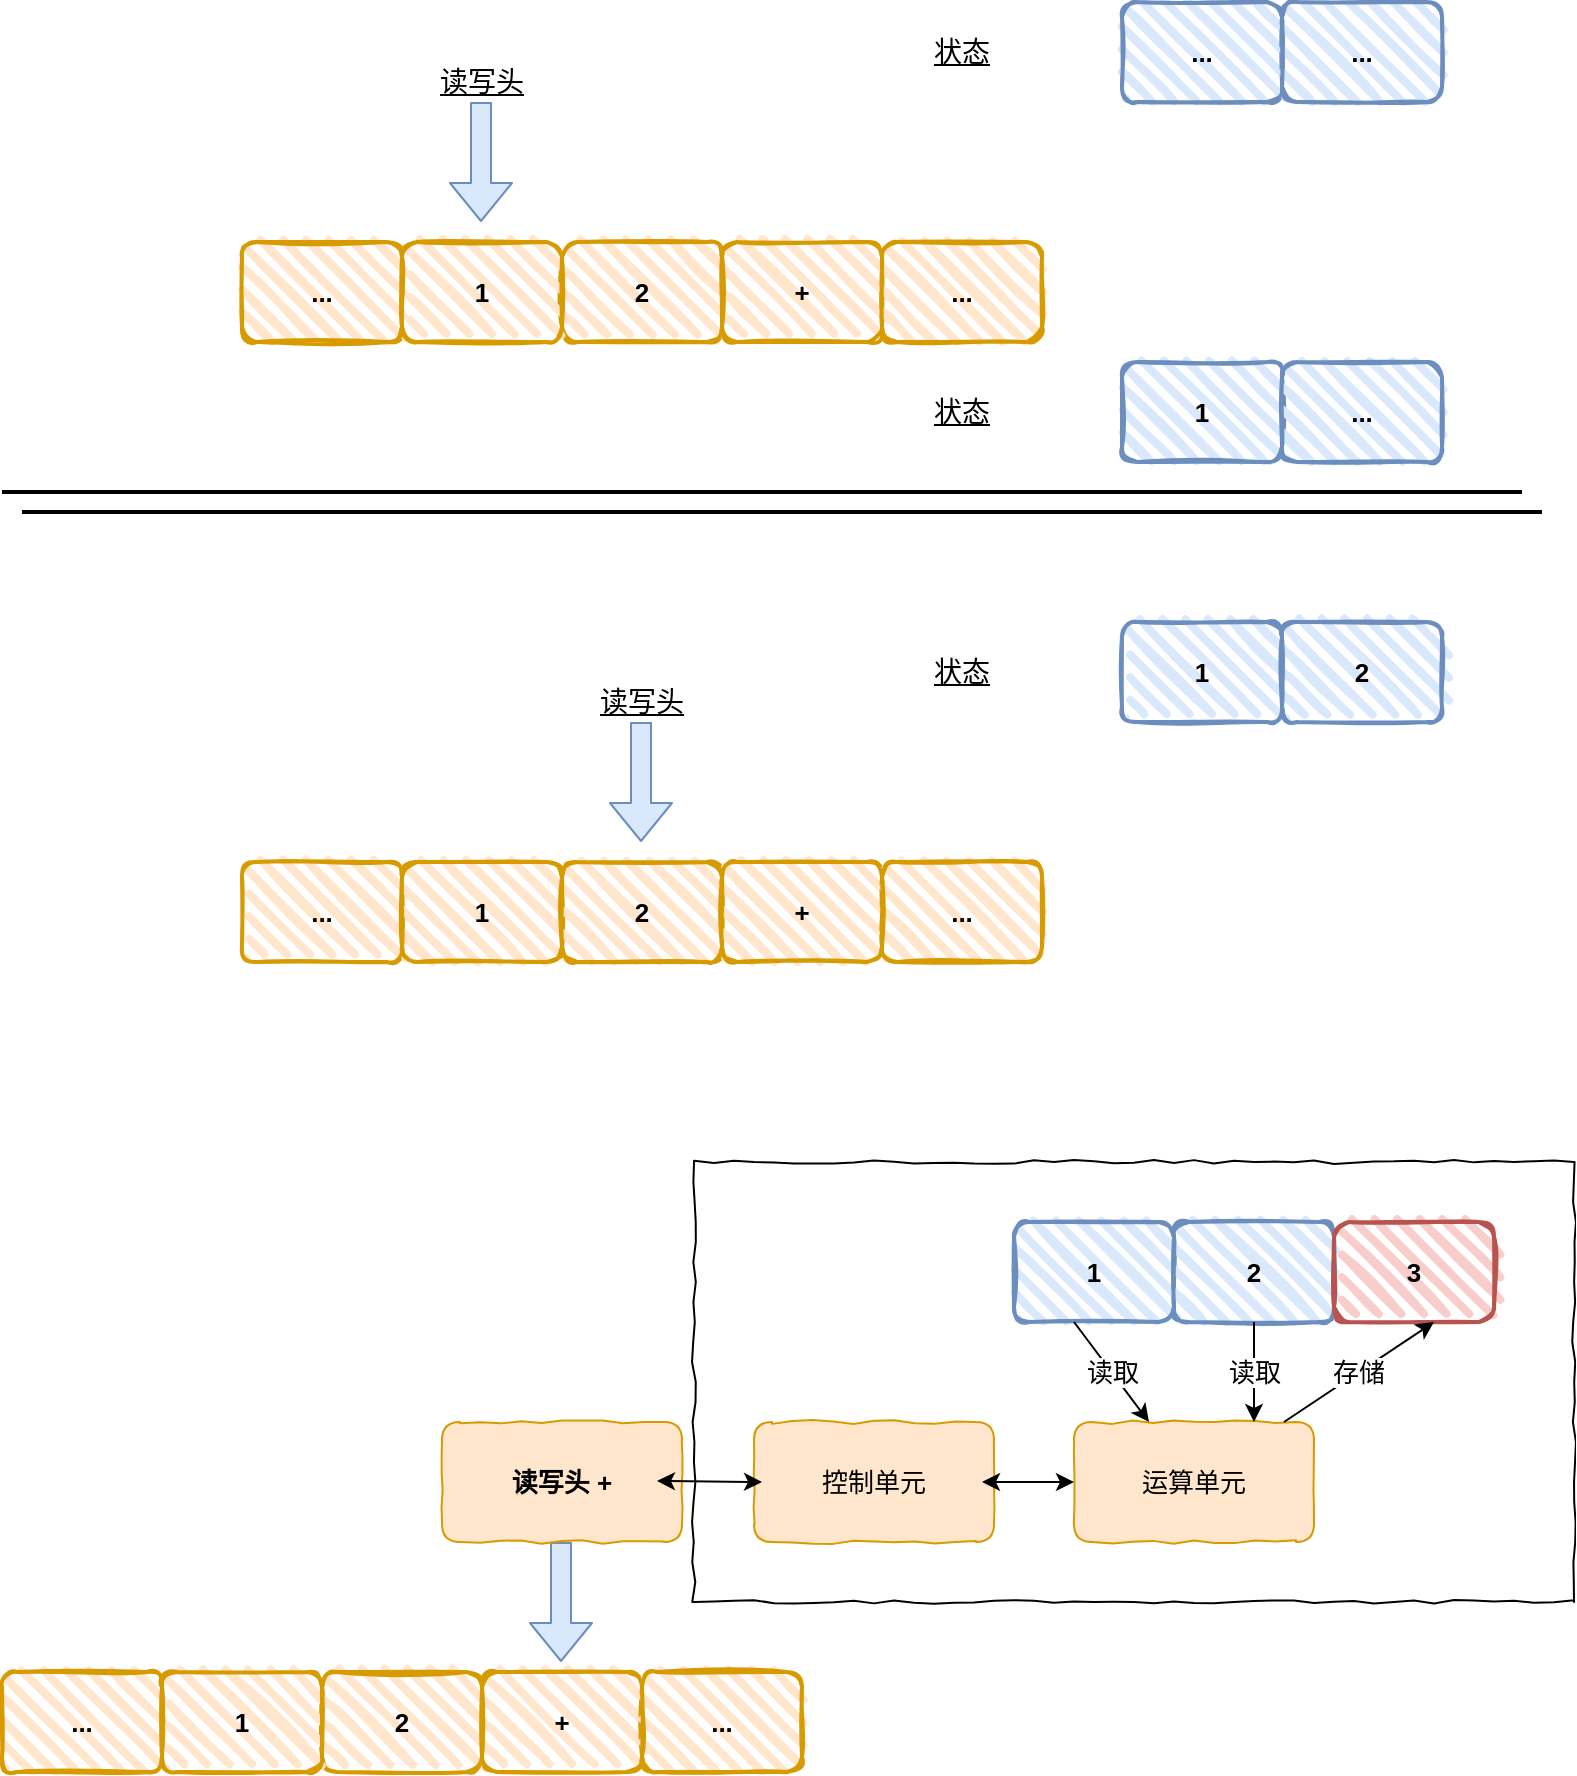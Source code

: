 <mxfile version="14.6.9" type="github">
  <diagram id="C5RBs43oDa-KdzZeNtuy" name="Page-1">
    <mxGraphModel dx="1422" dy="763" grid="1" gridSize="10" guides="1" tooltips="1" connect="1" arrows="1" fold="1" page="1" pageScale="1" pageWidth="827" pageHeight="1169" math="0" shadow="0">
      <root>
        <mxCell id="WIyWlLk6GJQsqaUBKTNV-0" />
        <mxCell id="WIyWlLk6GJQsqaUBKTNV-1" parent="WIyWlLk6GJQsqaUBKTNV-0" />
        <mxCell id="q5xzJfP4Nafqat3uKKbd-0" value="..." style="rounded=1;whiteSpace=wrap;html=1;strokeWidth=2;fillWeight=4;hachureGap=8;hachureAngle=45;fillColor=#ffe6cc;sketch=1;strokeColor=#d79b00;fontStyle=1;fontSize=13;" vertex="1" parent="WIyWlLk6GJQsqaUBKTNV-1">
          <mxGeometry x="160" y="160" width="80" height="50" as="geometry" />
        </mxCell>
        <mxCell id="q5xzJfP4Nafqat3uKKbd-1" value="2" style="rounded=1;whiteSpace=wrap;html=1;strokeWidth=2;fillWeight=4;hachureGap=8;hachureAngle=45;fillColor=#ffe6cc;sketch=1;strokeColor=#d79b00;fontStyle=1;fontSize=13;" vertex="1" parent="WIyWlLk6GJQsqaUBKTNV-1">
          <mxGeometry x="320" y="160" width="80" height="50" as="geometry" />
        </mxCell>
        <mxCell id="q5xzJfP4Nafqat3uKKbd-2" value="1" style="rounded=1;whiteSpace=wrap;html=1;strokeWidth=2;fillWeight=4;hachureGap=8;hachureAngle=45;fillColor=#ffe6cc;sketch=1;strokeColor=#d79b00;fontStyle=1;fontSize=13;" vertex="1" parent="WIyWlLk6GJQsqaUBKTNV-1">
          <mxGeometry x="240" y="160" width="80" height="50" as="geometry" />
        </mxCell>
        <mxCell id="q5xzJfP4Nafqat3uKKbd-3" value="+" style="rounded=1;whiteSpace=wrap;html=1;strokeWidth=2;fillWeight=4;hachureGap=8;hachureAngle=45;fillColor=#ffe6cc;sketch=1;strokeColor=#d79b00;fontStyle=1;fontSize=13;" vertex="1" parent="WIyWlLk6GJQsqaUBKTNV-1">
          <mxGeometry x="400" y="160" width="80" height="50" as="geometry" />
        </mxCell>
        <mxCell id="q5xzJfP4Nafqat3uKKbd-5" value="..." style="rounded=1;whiteSpace=wrap;html=1;strokeWidth=2;fillWeight=4;hachureGap=8;hachureAngle=45;fillColor=#ffe6cc;sketch=1;strokeColor=#d79b00;fontStyle=1;fontSize=13;" vertex="1" parent="WIyWlLk6GJQsqaUBKTNV-1">
          <mxGeometry x="480" y="160" width="80" height="50" as="geometry" />
        </mxCell>
        <mxCell id="q5xzJfP4Nafqat3uKKbd-6" value="" style="shape=flexArrow;endArrow=classic;html=1;fillColor=#dae8fc;strokeColor=#6c8ebf;" edge="1" parent="WIyWlLk6GJQsqaUBKTNV-1">
          <mxGeometry width="50" height="50" relative="1" as="geometry">
            <mxPoint x="279.5" y="90" as="sourcePoint" />
            <mxPoint x="279.5" y="150" as="targetPoint" />
          </mxGeometry>
        </mxCell>
        <mxCell id="q5xzJfP4Nafqat3uKKbd-9" value="读写头" style="text;html=1;strokeColor=none;fillColor=none;align=center;verticalAlign=middle;whiteSpace=wrap;rounded=0;fontSize=14;fontStyle=4;horizontal=1;" vertex="1" parent="WIyWlLk6GJQsqaUBKTNV-1">
          <mxGeometry x="240" y="70" width="80" height="20" as="geometry" />
        </mxCell>
        <mxCell id="q5xzJfP4Nafqat3uKKbd-10" value="1" style="rounded=1;whiteSpace=wrap;html=1;strokeWidth=2;fillWeight=4;hachureGap=8;hachureAngle=45;fillColor=#dae8fc;sketch=1;strokeColor=#6c8ebf;fontStyle=1;fontSize=13;" vertex="1" parent="WIyWlLk6GJQsqaUBKTNV-1">
          <mxGeometry x="600" y="220" width="80" height="50" as="geometry" />
        </mxCell>
        <mxCell id="q5xzJfP4Nafqat3uKKbd-12" value="..." style="rounded=1;whiteSpace=wrap;html=1;strokeWidth=2;fillWeight=4;hachureGap=8;hachureAngle=45;fillColor=#dae8fc;sketch=1;strokeColor=#6c8ebf;fontStyle=1;fontSize=13;" vertex="1" parent="WIyWlLk6GJQsqaUBKTNV-1">
          <mxGeometry x="680" y="220" width="80" height="50" as="geometry" />
        </mxCell>
        <mxCell id="q5xzJfP4Nafqat3uKKbd-13" value="状态" style="text;html=1;strokeColor=none;fillColor=none;align=center;verticalAlign=middle;whiteSpace=wrap;rounded=0;fontSize=14;fontStyle=4;horizontal=1;" vertex="1" parent="WIyWlLk6GJQsqaUBKTNV-1">
          <mxGeometry x="480" y="235" width="80" height="20" as="geometry" />
        </mxCell>
        <mxCell id="q5xzJfP4Nafqat3uKKbd-14" value="" style="line;strokeWidth=2;html=1;fontSize=13;" vertex="1" parent="WIyWlLk6GJQsqaUBKTNV-1">
          <mxGeometry x="40" y="280" width="760" height="10" as="geometry" />
        </mxCell>
        <mxCell id="q5xzJfP4Nafqat3uKKbd-15" value="..." style="rounded=1;whiteSpace=wrap;html=1;strokeWidth=2;fillWeight=4;hachureGap=8;hachureAngle=45;fillColor=#ffe6cc;sketch=1;strokeColor=#d79b00;fontStyle=1;fontSize=13;" vertex="1" parent="WIyWlLk6GJQsqaUBKTNV-1">
          <mxGeometry x="160" y="470" width="80" height="50" as="geometry" />
        </mxCell>
        <mxCell id="q5xzJfP4Nafqat3uKKbd-16" value="2" style="rounded=1;whiteSpace=wrap;html=1;strokeWidth=2;fillWeight=4;hachureGap=8;hachureAngle=45;fillColor=#ffe6cc;sketch=1;strokeColor=#d79b00;fontStyle=1;fontSize=13;" vertex="1" parent="WIyWlLk6GJQsqaUBKTNV-1">
          <mxGeometry x="320" y="470" width="80" height="50" as="geometry" />
        </mxCell>
        <mxCell id="q5xzJfP4Nafqat3uKKbd-17" value="1" style="rounded=1;whiteSpace=wrap;html=1;strokeWidth=2;fillWeight=4;hachureGap=8;hachureAngle=45;fillColor=#ffe6cc;sketch=1;strokeColor=#d79b00;fontStyle=1;fontSize=13;" vertex="1" parent="WIyWlLk6GJQsqaUBKTNV-1">
          <mxGeometry x="240" y="470" width="80" height="50" as="geometry" />
        </mxCell>
        <mxCell id="q5xzJfP4Nafqat3uKKbd-18" value="+" style="rounded=1;whiteSpace=wrap;html=1;strokeWidth=2;fillWeight=4;hachureGap=8;hachureAngle=45;fillColor=#ffe6cc;sketch=1;strokeColor=#d79b00;fontStyle=1;fontSize=13;" vertex="1" parent="WIyWlLk6GJQsqaUBKTNV-1">
          <mxGeometry x="400" y="470" width="80" height="50" as="geometry" />
        </mxCell>
        <mxCell id="q5xzJfP4Nafqat3uKKbd-19" value="..." style="rounded=1;whiteSpace=wrap;html=1;strokeWidth=2;fillWeight=4;hachureGap=8;hachureAngle=45;fillColor=#ffe6cc;sketch=1;strokeColor=#d79b00;fontStyle=1;fontSize=13;" vertex="1" parent="WIyWlLk6GJQsqaUBKTNV-1">
          <mxGeometry x="480" y="470" width="80" height="50" as="geometry" />
        </mxCell>
        <mxCell id="q5xzJfP4Nafqat3uKKbd-20" value="" style="shape=flexArrow;endArrow=classic;html=1;fillColor=#dae8fc;strokeColor=#6c8ebf;" edge="1" parent="WIyWlLk6GJQsqaUBKTNV-1">
          <mxGeometry width="50" height="50" relative="1" as="geometry">
            <mxPoint x="359.5" y="400" as="sourcePoint" />
            <mxPoint x="359.5" y="460" as="targetPoint" />
          </mxGeometry>
        </mxCell>
        <mxCell id="q5xzJfP4Nafqat3uKKbd-21" value="读写头" style="text;html=1;strokeColor=none;fillColor=none;align=center;verticalAlign=middle;whiteSpace=wrap;rounded=0;fontSize=14;fontStyle=4;horizontal=1;" vertex="1" parent="WIyWlLk6GJQsqaUBKTNV-1">
          <mxGeometry x="320" y="380" width="80" height="20" as="geometry" />
        </mxCell>
        <mxCell id="q5xzJfP4Nafqat3uKKbd-22" value="1" style="rounded=1;whiteSpace=wrap;html=1;strokeWidth=2;fillWeight=4;hachureGap=8;hachureAngle=45;fillColor=#dae8fc;sketch=1;strokeColor=#6c8ebf;fontStyle=1;fontSize=13;" vertex="1" parent="WIyWlLk6GJQsqaUBKTNV-1">
          <mxGeometry x="600" y="350" width="80" height="50" as="geometry" />
        </mxCell>
        <mxCell id="q5xzJfP4Nafqat3uKKbd-23" value="2" style="rounded=1;whiteSpace=wrap;html=1;strokeWidth=2;fillWeight=4;hachureGap=8;hachureAngle=45;fillColor=#dae8fc;sketch=1;strokeColor=#6c8ebf;fontStyle=1;fontSize=13;" vertex="1" parent="WIyWlLk6GJQsqaUBKTNV-1">
          <mxGeometry x="680" y="350" width="80" height="50" as="geometry" />
        </mxCell>
        <mxCell id="q5xzJfP4Nafqat3uKKbd-24" value="状态" style="text;html=1;strokeColor=none;fillColor=none;align=center;verticalAlign=middle;whiteSpace=wrap;rounded=0;fontSize=14;fontStyle=4;horizontal=1;" vertex="1" parent="WIyWlLk6GJQsqaUBKTNV-1">
          <mxGeometry x="480" y="365" width="80" height="20" as="geometry" />
        </mxCell>
        <mxCell id="q5xzJfP4Nafqat3uKKbd-25" value="..." style="rounded=1;whiteSpace=wrap;html=1;strokeWidth=2;fillWeight=4;hachureGap=8;hachureAngle=45;fillColor=#dae8fc;sketch=1;strokeColor=#6c8ebf;fontStyle=1;fontSize=13;" vertex="1" parent="WIyWlLk6GJQsqaUBKTNV-1">
          <mxGeometry x="600" y="40" width="80" height="50" as="geometry" />
        </mxCell>
        <mxCell id="q5xzJfP4Nafqat3uKKbd-26" value="..." style="rounded=1;whiteSpace=wrap;html=1;strokeWidth=2;fillWeight=4;hachureGap=8;hachureAngle=45;fillColor=#dae8fc;sketch=1;strokeColor=#6c8ebf;fontStyle=1;fontSize=13;" vertex="1" parent="WIyWlLk6GJQsqaUBKTNV-1">
          <mxGeometry x="680" y="40" width="80" height="50" as="geometry" />
        </mxCell>
        <mxCell id="q5xzJfP4Nafqat3uKKbd-27" value="状态" style="text;html=1;strokeColor=none;fillColor=none;align=center;verticalAlign=middle;whiteSpace=wrap;rounded=0;fontSize=14;fontStyle=4;horizontal=1;" vertex="1" parent="WIyWlLk6GJQsqaUBKTNV-1">
          <mxGeometry x="480" y="55" width="80" height="20" as="geometry" />
        </mxCell>
        <mxCell id="q5xzJfP4Nafqat3uKKbd-30" value="..." style="rounded=1;whiteSpace=wrap;html=1;strokeWidth=2;fillWeight=4;hachureGap=8;hachureAngle=45;fillColor=#ffe6cc;sketch=1;strokeColor=#d79b00;fontStyle=1;fontSize=13;" vertex="1" parent="WIyWlLk6GJQsqaUBKTNV-1">
          <mxGeometry x="40" y="875" width="80" height="50" as="geometry" />
        </mxCell>
        <mxCell id="q5xzJfP4Nafqat3uKKbd-31" value="2" style="rounded=1;whiteSpace=wrap;html=1;strokeWidth=2;fillWeight=4;hachureGap=8;hachureAngle=45;fillColor=#ffe6cc;sketch=1;strokeColor=#d79b00;fontStyle=1;fontSize=13;" vertex="1" parent="WIyWlLk6GJQsqaUBKTNV-1">
          <mxGeometry x="200" y="875" width="80" height="50" as="geometry" />
        </mxCell>
        <mxCell id="q5xzJfP4Nafqat3uKKbd-32" value="1" style="rounded=1;whiteSpace=wrap;html=1;strokeWidth=2;fillWeight=4;hachureGap=8;hachureAngle=45;fillColor=#ffe6cc;sketch=1;strokeColor=#d79b00;fontStyle=1;fontSize=13;" vertex="1" parent="WIyWlLk6GJQsqaUBKTNV-1">
          <mxGeometry x="120" y="875" width="80" height="50" as="geometry" />
        </mxCell>
        <mxCell id="q5xzJfP4Nafqat3uKKbd-33" value="+" style="rounded=1;whiteSpace=wrap;html=1;strokeWidth=2;fillWeight=4;hachureGap=8;hachureAngle=45;fillColor=#ffe6cc;sketch=1;strokeColor=#d79b00;fontStyle=1;fontSize=13;" vertex="1" parent="WIyWlLk6GJQsqaUBKTNV-1">
          <mxGeometry x="280" y="875" width="80" height="50" as="geometry" />
        </mxCell>
        <mxCell id="q5xzJfP4Nafqat3uKKbd-34" value="..." style="rounded=1;whiteSpace=wrap;html=1;strokeWidth=2;fillWeight=4;hachureGap=8;hachureAngle=45;fillColor=#ffe6cc;sketch=1;strokeColor=#d79b00;fontStyle=1;fontSize=13;" vertex="1" parent="WIyWlLk6GJQsqaUBKTNV-1">
          <mxGeometry x="360" y="875" width="80" height="50" as="geometry" />
        </mxCell>
        <mxCell id="q5xzJfP4Nafqat3uKKbd-35" value="" style="shape=flexArrow;endArrow=classic;html=1;fillColor=#dae8fc;strokeColor=#6c8ebf;" edge="1" parent="WIyWlLk6GJQsqaUBKTNV-1">
          <mxGeometry width="50" height="50" relative="1" as="geometry">
            <mxPoint x="319.5" y="810" as="sourcePoint" />
            <mxPoint x="319.5" y="870" as="targetPoint" />
          </mxGeometry>
        </mxCell>
        <mxCell id="q5xzJfP4Nafqat3uKKbd-37" value="1" style="rounded=1;whiteSpace=wrap;html=1;strokeWidth=2;fillWeight=4;hachureGap=8;hachureAngle=45;fillColor=#dae8fc;sketch=1;strokeColor=#6c8ebf;fontStyle=1;fontSize=13;comic=1;" vertex="1" parent="WIyWlLk6GJQsqaUBKTNV-1">
          <mxGeometry x="546" y="650" width="80" height="50" as="geometry" />
        </mxCell>
        <mxCell id="q5xzJfP4Nafqat3uKKbd-38" value="2" style="rounded=1;whiteSpace=wrap;html=1;strokeWidth=2;fillWeight=4;hachureGap=8;hachureAngle=45;fillColor=#dae8fc;sketch=1;strokeColor=#6c8ebf;fontStyle=1;fontSize=13;comic=1;" vertex="1" parent="WIyWlLk6GJQsqaUBKTNV-1">
          <mxGeometry x="626" y="650" width="80" height="50" as="geometry" />
        </mxCell>
        <mxCell id="q5xzJfP4Nafqat3uKKbd-40" value="" style="line;strokeWidth=2;html=1;fontSize=13;" vertex="1" parent="WIyWlLk6GJQsqaUBKTNV-1">
          <mxGeometry x="50" y="290" width="760" height="10" as="geometry" />
        </mxCell>
        <mxCell id="q5xzJfP4Nafqat3uKKbd-41" value="3" style="rounded=1;whiteSpace=wrap;html=1;strokeWidth=2;fillWeight=4;hachureGap=8;hachureAngle=45;fillColor=#f8cecc;sketch=1;strokeColor=#b85450;fontStyle=1;fontSize=13;comic=1;" vertex="1" parent="WIyWlLk6GJQsqaUBKTNV-1">
          <mxGeometry x="706" y="650" width="80" height="50" as="geometry" />
        </mxCell>
        <mxCell id="q5xzJfP4Nafqat3uKKbd-42" value="" style="rounded=0;whiteSpace=wrap;html=1;fontSize=13;shadow=0;fillColor=none;comic=1;" vertex="1" parent="WIyWlLk6GJQsqaUBKTNV-1">
          <mxGeometry x="386" y="620" width="440" height="220" as="geometry" />
        </mxCell>
        <mxCell id="q5xzJfP4Nafqat3uKKbd-45" value="控制单元" style="rounded=1;whiteSpace=wrap;html=1;shadow=0;fontSize=13;fillColor=#ffe6cc;comic=1;strokeColor=#d79b00;" vertex="1" parent="WIyWlLk6GJQsqaUBKTNV-1">
          <mxGeometry x="416" y="750" width="120" height="60" as="geometry" />
        </mxCell>
        <mxCell id="q5xzJfP4Nafqat3uKKbd-46" value="运算单元" style="rounded=1;whiteSpace=wrap;html=1;shadow=0;fontSize=13;fillColor=#ffe6cc;comic=1;strokeColor=#d79b00;" vertex="1" parent="WIyWlLk6GJQsqaUBKTNV-1">
          <mxGeometry x="576" y="750" width="120" height="60" as="geometry" />
        </mxCell>
        <mxCell id="q5xzJfP4Nafqat3uKKbd-47" value="读写头 +" style="rounded=1;whiteSpace=wrap;html=1;shadow=0;fontSize=13;fillColor=#ffe6cc;comic=1;strokeColor=#d79b00;fontStyle=1" vertex="1" parent="WIyWlLk6GJQsqaUBKTNV-1">
          <mxGeometry x="260" y="750" width="120" height="60" as="geometry" />
        </mxCell>
        <mxCell id="q5xzJfP4Nafqat3uKKbd-48" value="存储" style="endArrow=classic;html=1;fontSize=13;" edge="1" parent="WIyWlLk6GJQsqaUBKTNV-1" source="q5xzJfP4Nafqat3uKKbd-46">
          <mxGeometry width="50" height="50" relative="1" as="geometry">
            <mxPoint x="676" y="740" as="sourcePoint" />
            <mxPoint x="756" y="700" as="targetPoint" />
            <Array as="points" />
          </mxGeometry>
        </mxCell>
        <mxCell id="q5xzJfP4Nafqat3uKKbd-49" value="" style="endArrow=classic;startArrow=classic;html=1;fontSize=13;" edge="1" parent="WIyWlLk6GJQsqaUBKTNV-1">
          <mxGeometry width="50" height="50" relative="1" as="geometry">
            <mxPoint x="367.5" y="779.5" as="sourcePoint" />
            <mxPoint x="420" y="780" as="targetPoint" />
          </mxGeometry>
        </mxCell>
        <mxCell id="q5xzJfP4Nafqat3uKKbd-50" value="" style="endArrow=classic;startArrow=classic;html=1;fontSize=13;entryX=0;entryY=0.5;entryDx=0;entryDy=0;" edge="1" parent="WIyWlLk6GJQsqaUBKTNV-1" target="q5xzJfP4Nafqat3uKKbd-46">
          <mxGeometry width="50" height="50" relative="1" as="geometry">
            <mxPoint x="530" y="780" as="sourcePoint" />
            <mxPoint x="596" y="780" as="targetPoint" />
          </mxGeometry>
        </mxCell>
        <mxCell id="q5xzJfP4Nafqat3uKKbd-51" value="读取" style="endArrow=classic;html=1;fontSize=13;" edge="1" parent="WIyWlLk6GJQsqaUBKTNV-1" target="q5xzJfP4Nafqat3uKKbd-46">
          <mxGeometry width="50" height="50" relative="1" as="geometry">
            <mxPoint x="576" y="700" as="sourcePoint" />
            <mxPoint x="656" y="740" as="targetPoint" />
            <Array as="points" />
          </mxGeometry>
        </mxCell>
        <mxCell id="q5xzJfP4Nafqat3uKKbd-53" value="读取" style="endArrow=classic;html=1;fontSize=13;" edge="1" parent="WIyWlLk6GJQsqaUBKTNV-1">
          <mxGeometry width="50" height="50" relative="1" as="geometry">
            <mxPoint x="666" y="700" as="sourcePoint" />
            <mxPoint x="666" y="750" as="targetPoint" />
            <Array as="points" />
          </mxGeometry>
        </mxCell>
      </root>
    </mxGraphModel>
  </diagram>
</mxfile>
